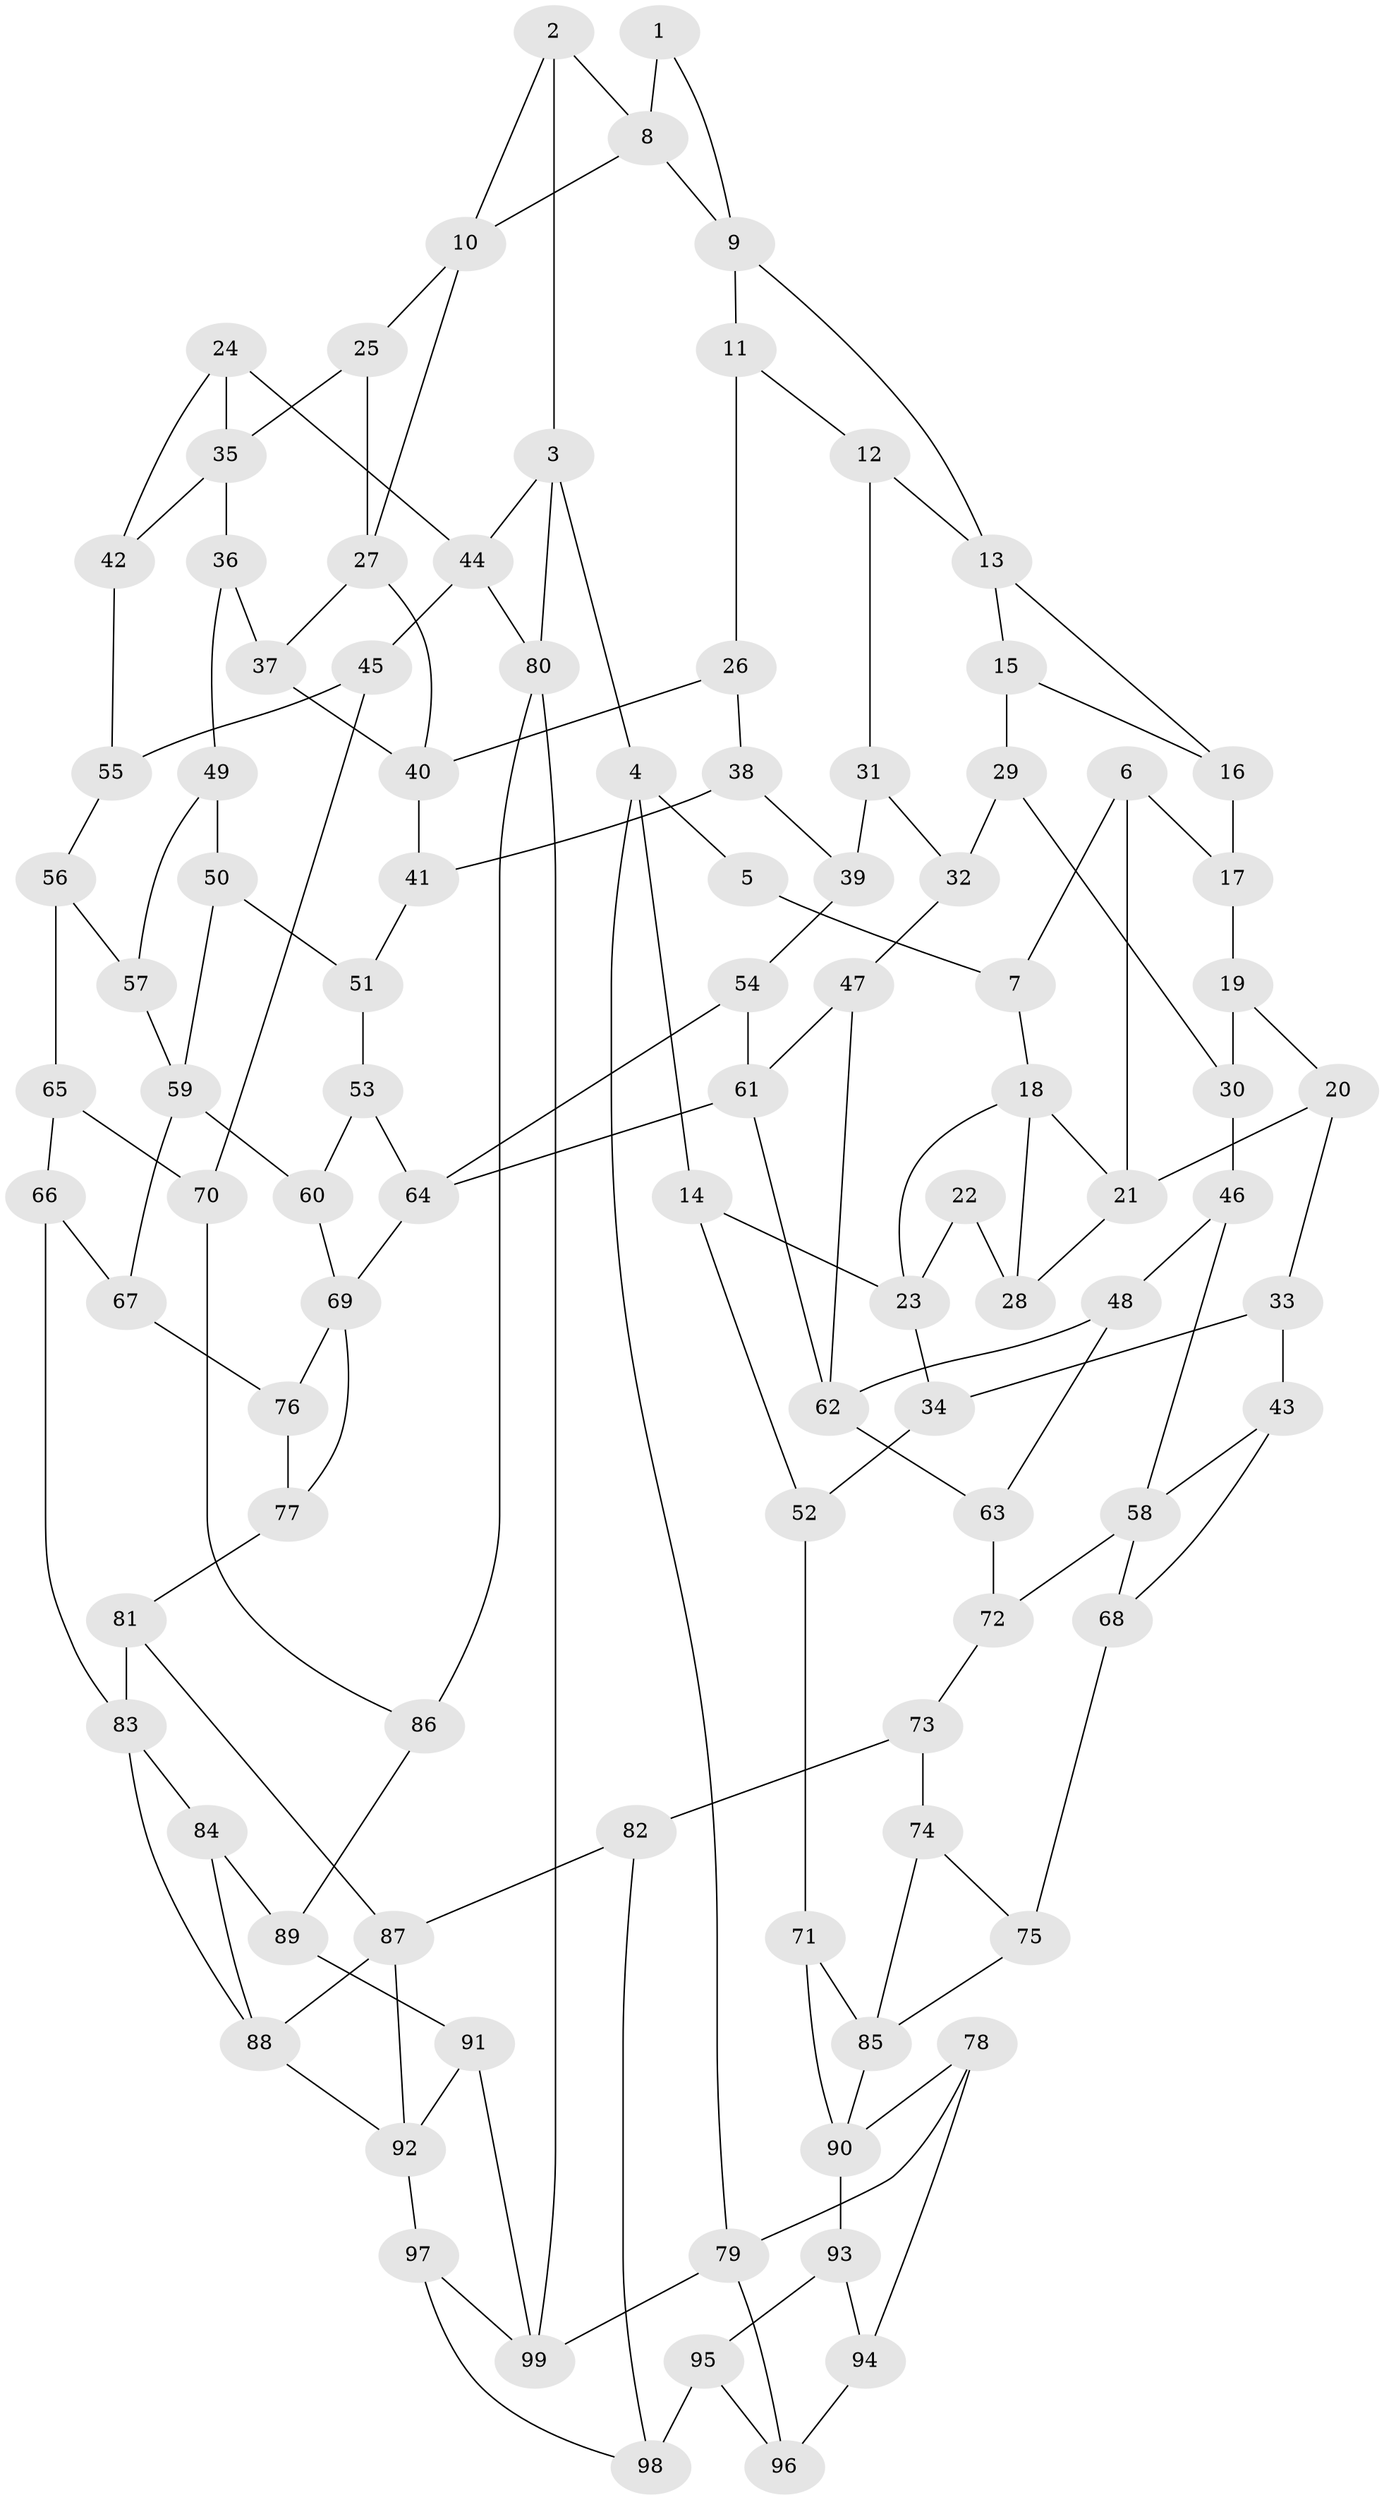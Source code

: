 // original degree distribution, {3: 0.028368794326241134, 4: 0.20567375886524822, 5: 0.5531914893617021, 6: 0.2127659574468085}
// Generated by graph-tools (version 1.1) at 2025/38/03/04/25 23:38:21]
// undirected, 99 vertices, 161 edges
graph export_dot {
  node [color=gray90,style=filled];
  1;
  2;
  3;
  4;
  5;
  6;
  7;
  8;
  9;
  10;
  11;
  12;
  13;
  14;
  15;
  16;
  17;
  18;
  19;
  20;
  21;
  22;
  23;
  24;
  25;
  26;
  27;
  28;
  29;
  30;
  31;
  32;
  33;
  34;
  35;
  36;
  37;
  38;
  39;
  40;
  41;
  42;
  43;
  44;
  45;
  46;
  47;
  48;
  49;
  50;
  51;
  52;
  53;
  54;
  55;
  56;
  57;
  58;
  59;
  60;
  61;
  62;
  63;
  64;
  65;
  66;
  67;
  68;
  69;
  70;
  71;
  72;
  73;
  74;
  75;
  76;
  77;
  78;
  79;
  80;
  81;
  82;
  83;
  84;
  85;
  86;
  87;
  88;
  89;
  90;
  91;
  92;
  93;
  94;
  95;
  96;
  97;
  98;
  99;
  1 -- 8 [weight=1.0];
  1 -- 9 [weight=1.0];
  2 -- 3 [weight=1.0];
  2 -- 8 [weight=1.0];
  2 -- 10 [weight=1.0];
  3 -- 4 [weight=1.0];
  3 -- 44 [weight=1.0];
  3 -- 80 [weight=1.0];
  4 -- 5 [weight=1.0];
  4 -- 14 [weight=1.0];
  4 -- 79 [weight=1.0];
  5 -- 7 [weight=1.0];
  6 -- 7 [weight=1.0];
  6 -- 17 [weight=1.0];
  6 -- 21 [weight=1.0];
  7 -- 18 [weight=1.0];
  8 -- 9 [weight=1.0];
  8 -- 10 [weight=1.0];
  9 -- 11 [weight=1.0];
  9 -- 13 [weight=1.0];
  10 -- 25 [weight=1.0];
  10 -- 27 [weight=1.0];
  11 -- 12 [weight=1.0];
  11 -- 26 [weight=1.0];
  12 -- 13 [weight=1.0];
  12 -- 31 [weight=1.0];
  13 -- 15 [weight=1.0];
  13 -- 16 [weight=1.0];
  14 -- 23 [weight=1.0];
  14 -- 52 [weight=1.0];
  15 -- 16 [weight=1.0];
  15 -- 29 [weight=1.0];
  16 -- 17 [weight=2.0];
  17 -- 19 [weight=1.0];
  18 -- 21 [weight=1.0];
  18 -- 23 [weight=1.0];
  18 -- 28 [weight=1.0];
  19 -- 20 [weight=1.0];
  19 -- 30 [weight=1.0];
  20 -- 21 [weight=1.0];
  20 -- 33 [weight=1.0];
  21 -- 28 [weight=1.0];
  22 -- 23 [weight=1.0];
  22 -- 28 [weight=2.0];
  23 -- 34 [weight=1.0];
  24 -- 35 [weight=1.0];
  24 -- 42 [weight=1.0];
  24 -- 44 [weight=1.0];
  25 -- 27 [weight=1.0];
  25 -- 35 [weight=1.0];
  26 -- 38 [weight=1.0];
  26 -- 40 [weight=1.0];
  27 -- 37 [weight=1.0];
  27 -- 40 [weight=1.0];
  29 -- 30 [weight=1.0];
  29 -- 32 [weight=1.0];
  30 -- 46 [weight=2.0];
  31 -- 32 [weight=1.0];
  31 -- 39 [weight=1.0];
  32 -- 47 [weight=1.0];
  33 -- 34 [weight=1.0];
  33 -- 43 [weight=1.0];
  34 -- 52 [weight=1.0];
  35 -- 36 [weight=1.0];
  35 -- 42 [weight=1.0];
  36 -- 37 [weight=1.0];
  36 -- 49 [weight=1.0];
  37 -- 40 [weight=1.0];
  38 -- 39 [weight=1.0];
  38 -- 41 [weight=1.0];
  39 -- 54 [weight=1.0];
  40 -- 41 [weight=1.0];
  41 -- 51 [weight=1.0];
  42 -- 55 [weight=2.0];
  43 -- 58 [weight=1.0];
  43 -- 68 [weight=1.0];
  44 -- 45 [weight=1.0];
  44 -- 80 [weight=1.0];
  45 -- 55 [weight=1.0];
  45 -- 70 [weight=1.0];
  46 -- 48 [weight=1.0];
  46 -- 58 [weight=1.0];
  47 -- 61 [weight=1.0];
  47 -- 62 [weight=1.0];
  48 -- 62 [weight=1.0];
  48 -- 63 [weight=1.0];
  49 -- 50 [weight=1.0];
  49 -- 57 [weight=1.0];
  50 -- 51 [weight=1.0];
  50 -- 59 [weight=1.0];
  51 -- 53 [weight=1.0];
  52 -- 71 [weight=1.0];
  53 -- 60 [weight=1.0];
  53 -- 64 [weight=1.0];
  54 -- 61 [weight=1.0];
  54 -- 64 [weight=1.0];
  55 -- 56 [weight=1.0];
  56 -- 57 [weight=1.0];
  56 -- 65 [weight=1.0];
  57 -- 59 [weight=1.0];
  58 -- 68 [weight=1.0];
  58 -- 72 [weight=1.0];
  59 -- 60 [weight=1.0];
  59 -- 67 [weight=1.0];
  60 -- 69 [weight=1.0];
  61 -- 62 [weight=1.0];
  61 -- 64 [weight=1.0];
  62 -- 63 [weight=1.0];
  63 -- 72 [weight=2.0];
  64 -- 69 [weight=1.0];
  65 -- 66 [weight=1.0];
  65 -- 70 [weight=1.0];
  66 -- 67 [weight=1.0];
  66 -- 83 [weight=1.0];
  67 -- 76 [weight=2.0];
  68 -- 75 [weight=2.0];
  69 -- 76 [weight=1.0];
  69 -- 77 [weight=1.0];
  70 -- 86 [weight=1.0];
  71 -- 85 [weight=1.0];
  71 -- 90 [weight=1.0];
  72 -- 73 [weight=1.0];
  73 -- 74 [weight=1.0];
  73 -- 82 [weight=1.0];
  74 -- 75 [weight=1.0];
  74 -- 85 [weight=1.0];
  75 -- 85 [weight=1.0];
  76 -- 77 [weight=1.0];
  77 -- 81 [weight=1.0];
  78 -- 79 [weight=1.0];
  78 -- 90 [weight=1.0];
  78 -- 94 [weight=1.0];
  79 -- 96 [weight=1.0];
  79 -- 99 [weight=1.0];
  80 -- 86 [weight=1.0];
  80 -- 99 [weight=1.0];
  81 -- 83 [weight=1.0];
  81 -- 87 [weight=1.0];
  82 -- 87 [weight=1.0];
  82 -- 98 [weight=1.0];
  83 -- 84 [weight=1.0];
  83 -- 88 [weight=1.0];
  84 -- 88 [weight=1.0];
  84 -- 89 [weight=1.0];
  85 -- 90 [weight=1.0];
  86 -- 89 [weight=2.0];
  87 -- 88 [weight=1.0];
  87 -- 92 [weight=1.0];
  88 -- 92 [weight=1.0];
  89 -- 91 [weight=1.0];
  90 -- 93 [weight=1.0];
  91 -- 92 [weight=1.0];
  91 -- 99 [weight=1.0];
  92 -- 97 [weight=1.0];
  93 -- 94 [weight=1.0];
  93 -- 95 [weight=1.0];
  94 -- 96 [weight=1.0];
  95 -- 96 [weight=1.0];
  95 -- 98 [weight=2.0];
  97 -- 98 [weight=1.0];
  97 -- 99 [weight=1.0];
}

